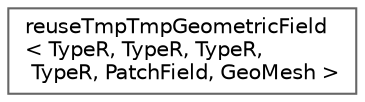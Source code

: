digraph "Graphical Class Hierarchy"
{
 // LATEX_PDF_SIZE
  bgcolor="transparent";
  edge [fontname=Helvetica,fontsize=10,labelfontname=Helvetica,labelfontsize=10];
  node [fontname=Helvetica,fontsize=10,shape=box,height=0.2,width=0.4];
  rankdir="LR";
  Node0 [id="Node000000",label="reuseTmpTmpGeometricField\l\< TypeR, TypeR, TypeR,\l TypeR, PatchField, GeoMesh \>",height=0.2,width=0.4,color="grey40", fillcolor="white", style="filled",URL="$structFoam_1_1reuseTmpTmpGeometricField_3_01TypeR_00_01TypeR_00_01TypeR_00_01TypeR_00_01PatchField_00_01GeoMesh_01_4.html",tooltip=" "];
}
